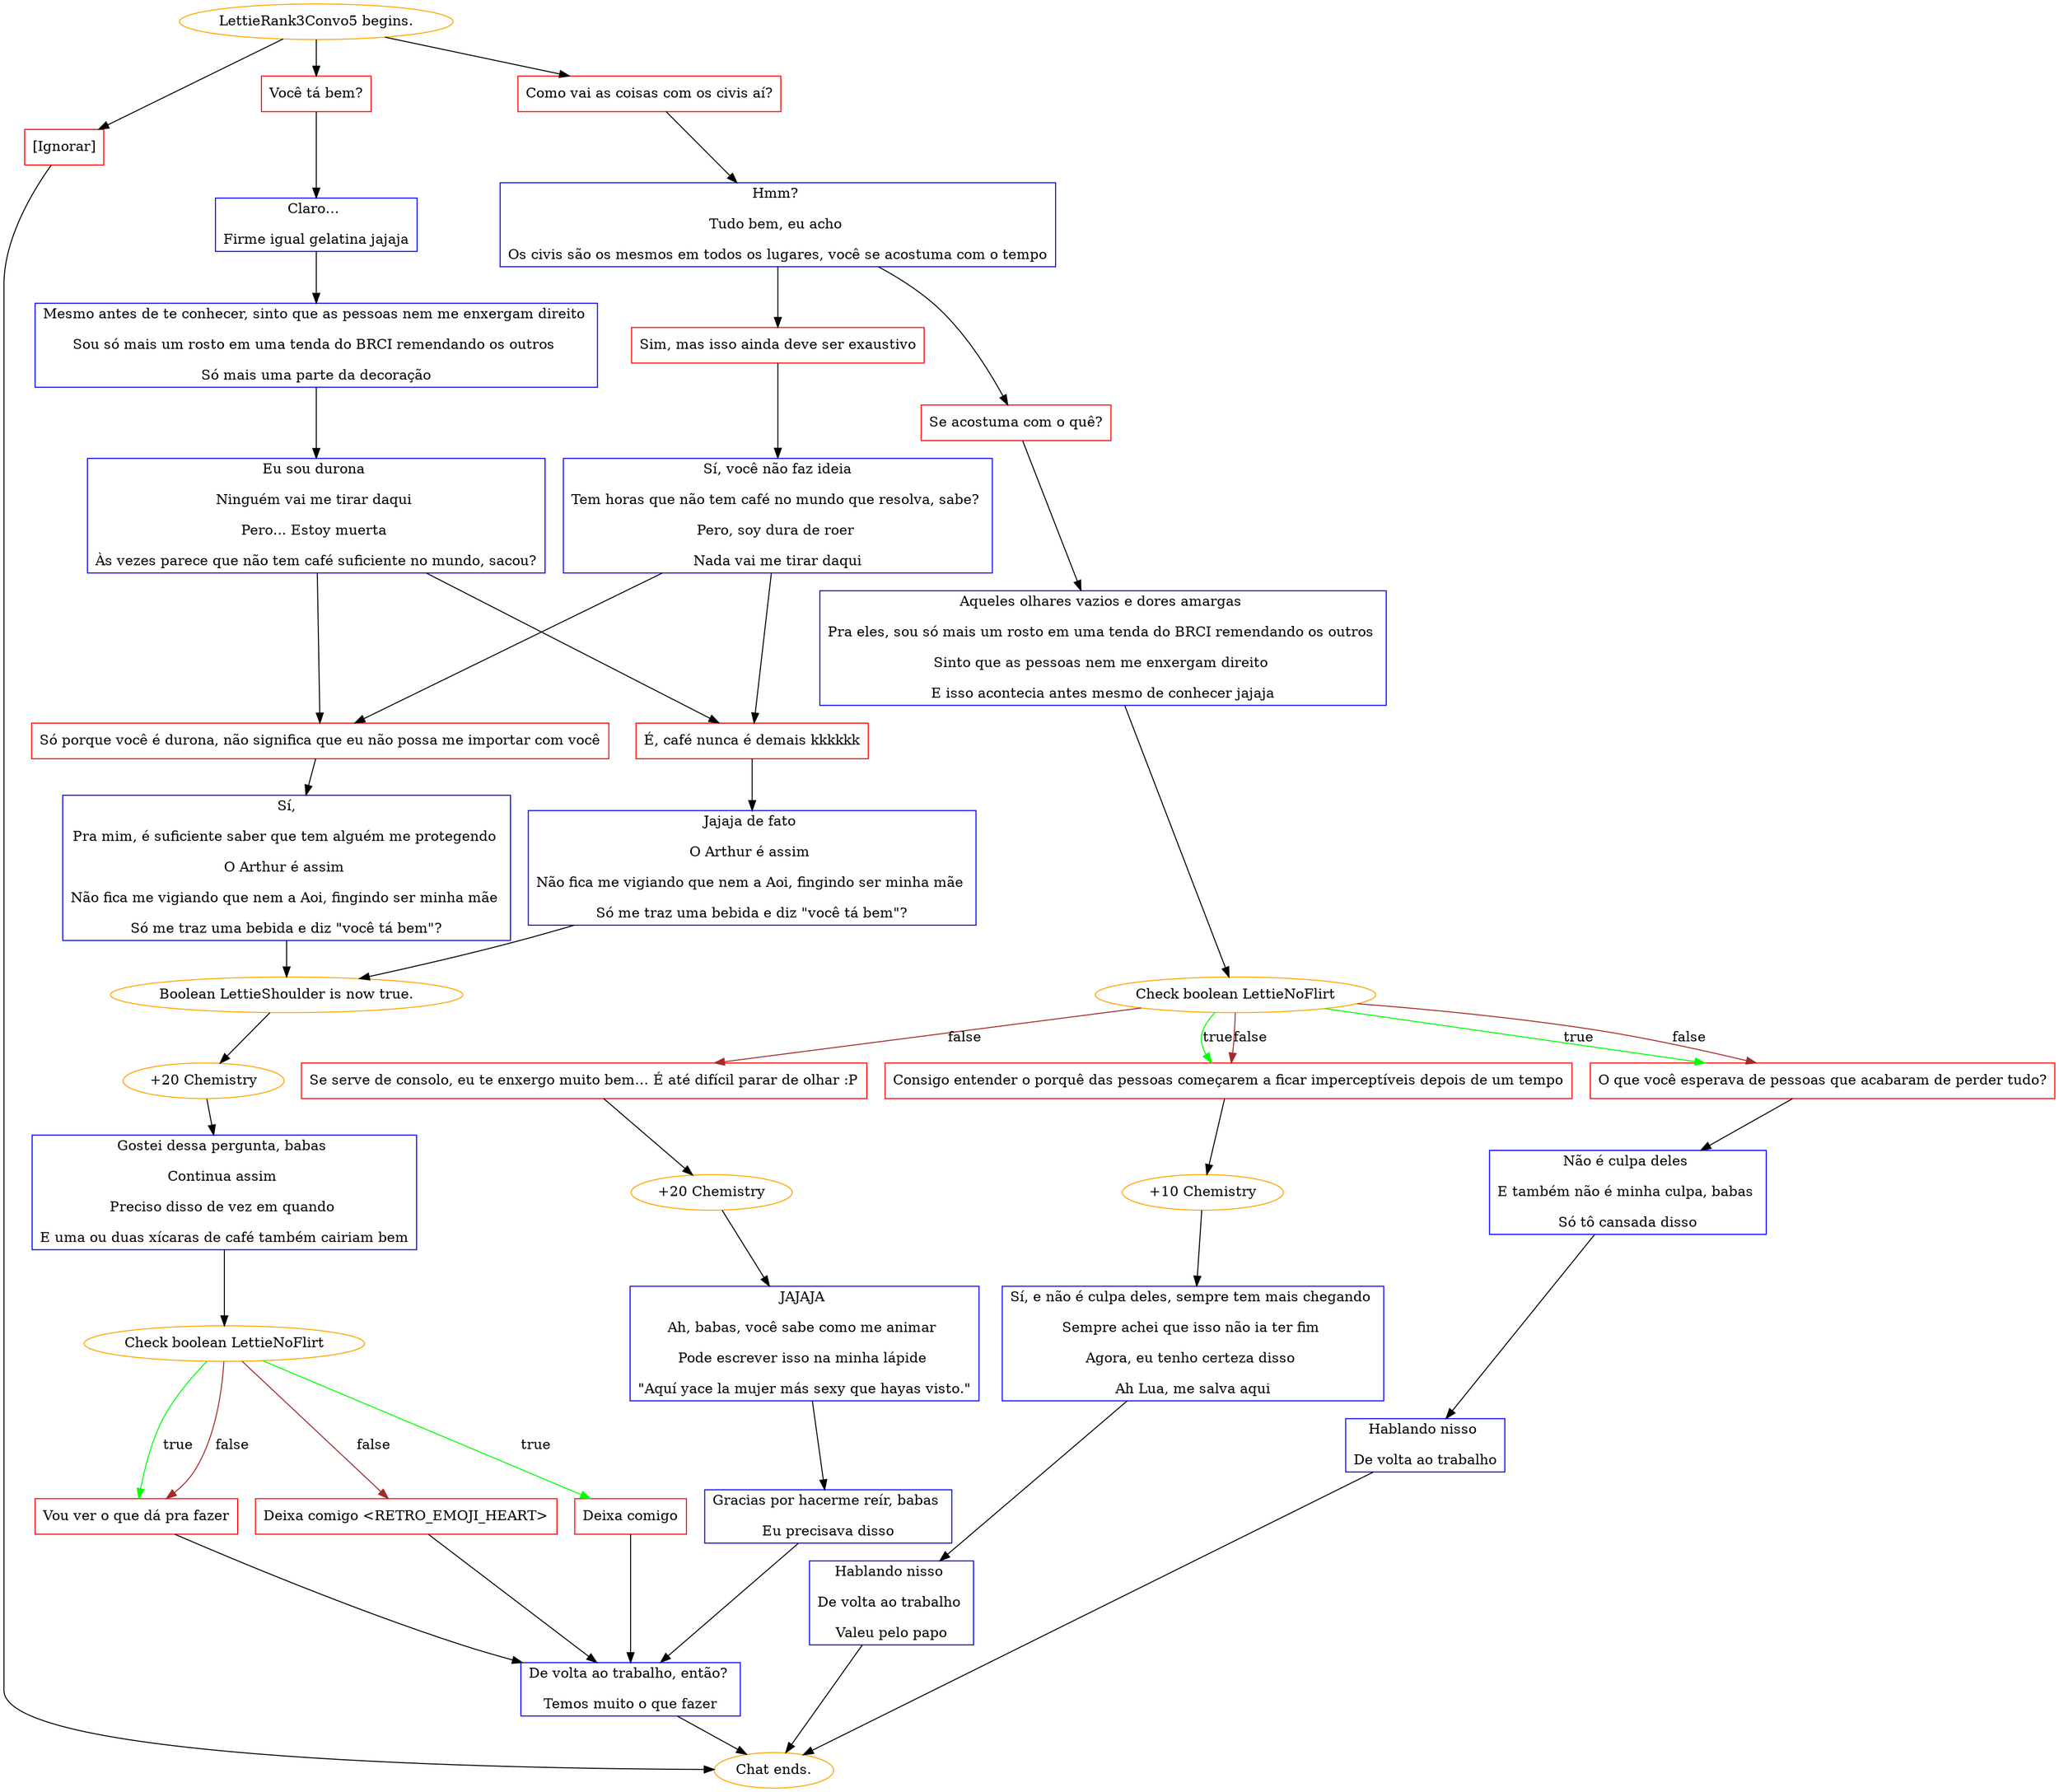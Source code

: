 digraph {
	"LettieRank3Convo5 begins." [color=orange];
		"LettieRank3Convo5 begins." -> j863661806;
		"LettieRank3Convo5 begins." -> j3012530408;
		"LettieRank3Convo5 begins." -> j984287941;
	j863661806 [label="Você tá bem?",shape=box,color=red];
		j863661806 -> j1702711351;
	j3012530408 [label="Como vai as coisas com os civis aí?",shape=box,color=red];
		j3012530408 -> j315640996;
	j984287941 [label="[Ignorar]",shape=box,color=red];
		j984287941 -> "Chat ends.";
	j1702711351 [label="Claro… 
Firme igual gelatina jajaja",shape=box,color=blue];
		j1702711351 -> j2212507442;
	j315640996 [label="Hmm? 
Tudo bem, eu acho 
Os civis são os mesmos em todos os lugares, você se acostuma com o tempo",shape=box,color=blue];
		j315640996 -> j3874169654;
		j315640996 -> j825636613;
	"Chat ends." [color=orange];
	j2212507442 [label="Mesmo antes de te conhecer, sinto que as pessoas nem me enxergam direito 
Sou só mais um rosto em uma tenda do BRCI remendando os outros 
Só mais uma parte da decoração",shape=box,color=blue];
		j2212507442 -> j4293025063;
	j3874169654 [label="Sim, mas isso ainda deve ser exaustivo",shape=box,color=red];
		j3874169654 -> j3844636030;
	j825636613 [label="Se acostuma com o quê?",shape=box,color=red];
		j825636613 -> j2770607076;
	j4293025063 [label="Eu sou durona 
Ninguém vai me tirar daqui 
Pero... Estoy muerta 
Às vezes parece que não tem café suficiente no mundo, sacou?",shape=box,color=blue];
		j4293025063 -> j3226534185;
		j4293025063 -> j3555846513;
	j3844636030 [label="Sí, você não faz ideia
Tem horas que não tem café no mundo que resolva, sabe? 
Pero, soy dura de roer 
Nada vai me tirar daqui",shape=box,color=blue];
		j3844636030 -> j3226534185;
		j3844636030 -> j3555846513;
	j2770607076 [label="Aqueles olhares vazios e dores amargas 
Pra eles, sou só mais um rosto em uma tenda do BRCI remendando os outros 
Sinto que as pessoas nem me enxergam direito 
E isso acontecia antes mesmo de conhecer jajaja",shape=box,color=blue];
		j2770607076 -> j3843131114;
	j3226534185 [label="Só porque você é durona, não significa que eu não possa me importar com você",shape=box,color=red];
		j3226534185 -> j1911979498;
	j3555846513 [label="É, café nunca é demais kkkkkk",shape=box,color=red];
		j3555846513 -> j197626806;
	j3843131114 [label="Check boolean LettieNoFlirt",color=orange];
		j3843131114 -> j3718640430 [label=true,color=green];
		j3843131114 -> j469522744 [label=true,color=green];
		j3843131114 -> j3718640430 [label=false,color=brown];
		j3843131114 -> j469522744 [label=false,color=brown];
		j3843131114 -> j3793045218 [label=false,color=brown];
	j1911979498 [label="Sí,
Pra mim, é suficiente saber que tem alguém me protegendo 
O Arthur é assim 
Não fica me vigiando que nem a Aoi, fingindo ser minha mãe 
Só me traz uma bebida e diz \"você tá bem\"?",shape=box,color=blue];
		j1911979498 -> j2625724162;
	j197626806 [label="Jajaja de fato 
O Arthur é assim 
Não fica me vigiando que nem a Aoi, fingindo ser minha mãe 
Só me traz uma bebida e diz \"você tá bem\"?",shape=box,color=blue];
		j197626806 -> j2625724162;
	j3718640430 [label="O que você esperava de pessoas que acabaram de perder tudo?",shape=box,color=red];
		j3718640430 -> j4089035311;
	j469522744 [label="Consigo entender o porquê das pessoas começarem a ficar imperceptíveis depois de um tempo",shape=box,color=red];
		j469522744 -> j2642119056;
	j3793045218 [label="Se serve de consolo, eu te enxergo muito bem… É até difícil parar de olhar :P",shape=box,color=red];
		j3793045218 -> j1883591066;
	j2625724162 [label="Boolean LettieShoulder is now true.",color=orange];
		j2625724162 -> j1418607844;
	j4089035311 [label="Não é culpa deles 
E também não é minha culpa, babas 
Só tô cansada disso",shape=box,color=blue];
		j4089035311 -> j1018496637;
	j2642119056 [label="+10 Chemistry",color=orange];
		j2642119056 -> j339290427;
	j1883591066 [label="+20 Chemistry",color=orange];
		j1883591066 -> j1668957484;
	j1418607844 [label="+20 Chemistry",color=orange];
		j1418607844 -> j2871404186;
	j1018496637 [label="Hablando nisso 
De volta ao trabalho",shape=box,color=blue];
		j1018496637 -> "Chat ends.";
	j339290427 [label="Sí, e não é culpa deles, sempre tem mais chegando 
Sempre achei que isso não ia ter fim 
Agora, eu tenho certeza disso 
Ah Lua, me salva aqui",shape=box,color=blue];
		j339290427 -> j977527202;
	j1668957484 [label="JAJAJA 
Ah, babas, você sabe como me animar 
Pode escrever isso na minha lápide 
\"Aquí yace la mujer más sexy que hayas visto.\"",shape=box,color=blue];
		j1668957484 -> j2655655019;
	j2871404186 [label="Gostei dessa pergunta, babas 
Continua assim 
Preciso disso de vez em quando 
E uma ou duas xícaras de café também cairiam bem",shape=box,color=blue];
		j2871404186 -> j3234296588;
	j977527202 [label="Hablando nisso 
De volta ao trabalho 
Valeu pelo papo",shape=box,color=blue];
		j977527202 -> "Chat ends.";
	j2655655019 [label="Gracias por hacerme reír, babas 
Eu precisava disso",shape=box,color=blue];
		j2655655019 -> j2588648312;
	j3234296588 [label="Check boolean LettieNoFlirt",color=orange];
		j3234296588 -> j3708557698 [label=true,color=green];
		j3234296588 -> j2882267147 [label=true,color=green];
		j3234296588 -> j851556800 [label=false,color=brown];
		j3234296588 -> j2882267147 [label=false,color=brown];
	j2588648312 [label="De volta ao trabalho, então? 
Temos muito o que fazer",shape=box,color=blue];
		j2588648312 -> "Chat ends.";
	j3708557698 [label="Deixa comigo",shape=box,color=red];
		j3708557698 -> j2588648312;
	j2882267147 [label="Vou ver o que dá pra fazer",shape=box,color=red];
		j2882267147 -> j2588648312;
	j851556800 [label="Deixa comigo <RETRO_EMOJI_HEART>",shape=box,color=red];
		j851556800 -> j2588648312;
}